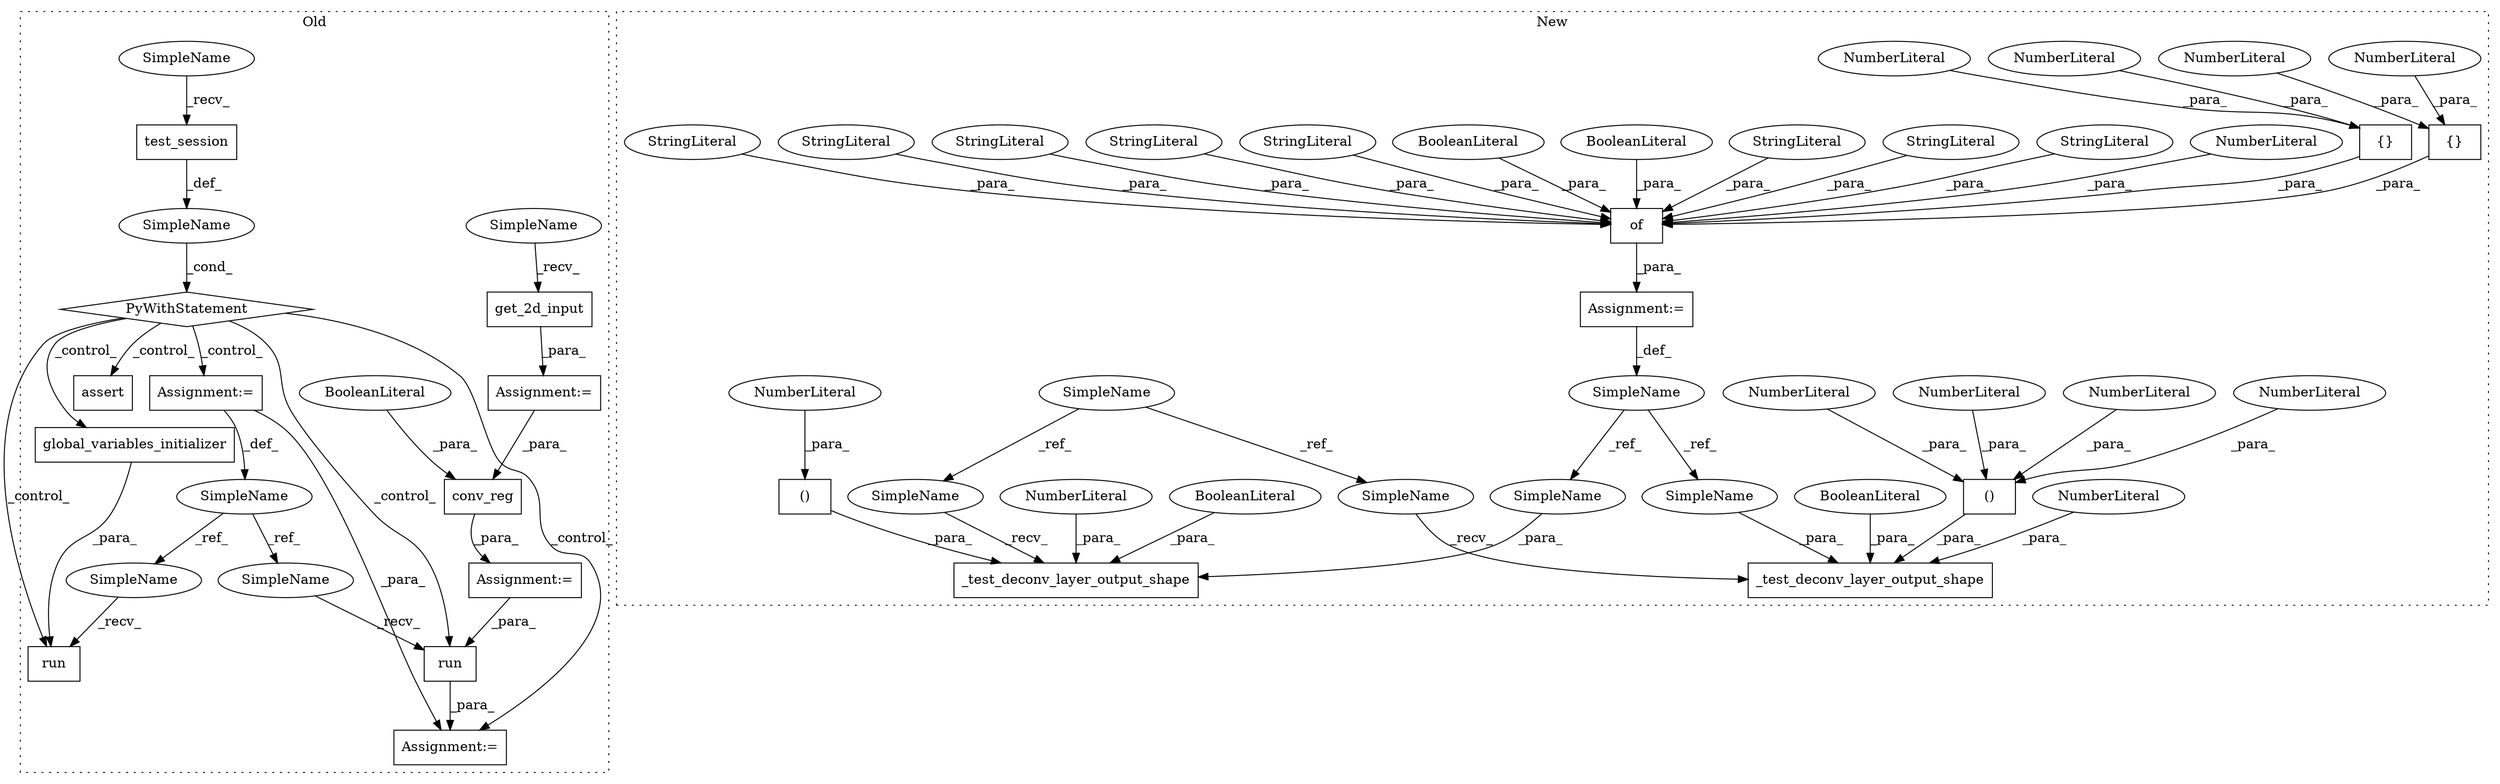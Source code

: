 digraph G {
subgraph cluster0 {
1 [label="get_2d_input" a="32" s="12256" l="14" shape="box"];
22 [label="test_session" a="32" s="12400" l="14" shape="box"];
23 [label="PyWithStatement" a="104" s="12385,12414" l="10,2" shape="diamond"];
26 [label="run" a="32" s="12511,12527" l="4,1" shape="box"];
27 [label="SimpleName" a="42" s="" l="" shape="ellipse"];
28 [label="run" a="32" s="12445,12490" l="4,1" shape="box"];
29 [label="global_variables_initializer" a="32" s="12460" l="30" shape="box"];
30 [label="assert" a="32" s="12541,12623" l="22,1" shape="box"];
31 [label="SimpleName" a="42" s="12428" l="4" shape="ellipse"];
35 [label="Assignment:=" a="7" s="12428" l="4" shape="box"];
36 [label="Assignment:=" a="7" s="12250" l="1" shape="box"];
37 [label="Assignment:=" a="7" s="12338" l="1" shape="box"];
38 [label="Assignment:=" a="7" s="12505" l="1" shape="box"];
43 [label="conv_reg" a="32" s="12339,12357" l="9,1" shape="box"];
45 [label="BooleanLiteral" a="9" s="12353" l="4" shape="ellipse"];
52 [label="SimpleName" a="42" s="12395" l="4" shape="ellipse"];
53 [label="SimpleName" a="42" s="12251" l="4" shape="ellipse"];
54 [label="SimpleName" a="42" s="12440" l="4" shape="ellipse"];
55 [label="SimpleName" a="42" s="12506" l="4" shape="ellipse"];
label = "Old";
style="dotted";
}
subgraph cluster1 {
2 [label="_test_deconv_layer_output_shape" a="32" s="11445,11549" l="32,1" shape="box"];
3 [label="()" a="106" s="11496" l="46" shape="box"];
4 [label="NumberLiteral" a="34" s="11477" l="1" shape="ellipse"];
5 [label="NumberLiteral" a="34" s="11510" l="2" shape="ellipse"];
6 [label="NumberLiteral" a="34" s="11540" l="2" shape="ellipse"];
7 [label="NumberLiteral" a="34" s="11525" l="2" shape="ellipse"];
8 [label="NumberLiteral" a="34" s="11496" l="1" shape="ellipse"];
9 [label="{}" a="4" s="11188,11192" l="1,1" shape="box"];
10 [label="NumberLiteral" a="34" s="11189" l="1" shape="ellipse"];
11 [label="{}" a="4" s="11212,11216" l="1,1" shape="box"];
12 [label="NumberLiteral" a="34" s="11213" l="1" shape="ellipse"];
13 [label="NumberLiteral" a="34" s="11215" l="1" shape="ellipse"];
14 [label="_test_deconv_layer_output_shape" a="32" s="11330,11433" l="32,1" shape="box"];
15 [label="()" a="106" s="11381" l="46" shape="box"];
16 [label="NumberLiteral" a="34" s="11410" l="2" shape="ellipse"];
17 [label="NumberLiteral" a="34" s="11191" l="1" shape="ellipse"];
18 [label="NumberLiteral" a="34" s="11362" l="1" shape="ellipse"];
19 [label="of" a="32" s="11143,11318" l="3,1" shape="box"];
20 [label="NumberLiteral" a="34" s="11162" l="2" shape="ellipse"];
21 [label="SimpleName" a="42" s="11065" l="4" shape="ellipse"];
24 [label="BooleanLiteral" a="9" s="11544" l="5" shape="ellipse"];
25 [label="BooleanLiteral" a="9" s="11429" l="4" shape="ellipse"];
32 [label="StringLiteral" a="45" s="11251" l="11" shape="ellipse"];
33 [label="StringLiteral" a="45" s="11218" l="11" shape="ellipse"];
34 [label="StringLiteral" a="45" s="11165" l="13" shape="ellipse"];
39 [label="BooleanLiteral" a="9" s="11230" l="5" shape="ellipse"];
40 [label="BooleanLiteral" a="9" s="11246" l="4" shape="ellipse"];
41 [label="StringLiteral" a="45" s="11194" l="8" shape="ellipse"];
42 [label="StringLiteral" a="45" s="11270" l="15" shape="ellipse"];
44 [label="StringLiteral" a="45" s="11236" l="9" shape="ellipse"];
46 [label="SimpleName" a="42" s="11127" l="11" shape="ellipse"];
47 [label="Assignment:=" a="7" s="11138" l="1" shape="box"];
48 [label="StringLiteral" a="45" s="11263" l="6" shape="ellipse"];
49 [label="StringLiteral" a="45" s="11146" l="15" shape="ellipse"];
50 [label="SimpleName" a="42" s="11325" l="4" shape="ellipse"];
51 [label="SimpleName" a="42" s="11440" l="4" shape="ellipse"];
56 [label="SimpleName" a="42" s="11364" l="11" shape="ellipse"];
57 [label="SimpleName" a="42" s="11479" l="11" shape="ellipse"];
label = "New";
style="dotted";
}
1 -> 36 [label="_para_"];
3 -> 2 [label="_para_"];
4 -> 2 [label="_para_"];
5 -> 3 [label="_para_"];
6 -> 3 [label="_para_"];
7 -> 3 [label="_para_"];
8 -> 3 [label="_para_"];
9 -> 19 [label="_para_"];
10 -> 9 [label="_para_"];
11 -> 19 [label="_para_"];
12 -> 11 [label="_para_"];
13 -> 11 [label="_para_"];
15 -> 14 [label="_para_"];
16 -> 15 [label="_para_"];
17 -> 9 [label="_para_"];
18 -> 14 [label="_para_"];
19 -> 47 [label="_para_"];
20 -> 19 [label="_para_"];
21 -> 50 [label="_ref_"];
21 -> 51 [label="_ref_"];
22 -> 27 [label="_def_"];
23 -> 29 [label="_control_"];
23 -> 35 [label="_control_"];
23 -> 28 [label="_control_"];
23 -> 26 [label="_control_"];
23 -> 30 [label="_control_"];
23 -> 38 [label="_control_"];
24 -> 2 [label="_para_"];
25 -> 14 [label="_para_"];
26 -> 38 [label="_para_"];
27 -> 23 [label="_cond_"];
29 -> 28 [label="_para_"];
31 -> 55 [label="_ref_"];
31 -> 54 [label="_ref_"];
32 -> 19 [label="_para_"];
33 -> 19 [label="_para_"];
34 -> 19 [label="_para_"];
35 -> 38 [label="_para_"];
35 -> 31 [label="_def_"];
36 -> 43 [label="_para_"];
37 -> 26 [label="_para_"];
39 -> 19 [label="_para_"];
40 -> 19 [label="_para_"];
41 -> 19 [label="_para_"];
42 -> 19 [label="_para_"];
43 -> 37 [label="_para_"];
44 -> 19 [label="_para_"];
45 -> 43 [label="_para_"];
46 -> 56 [label="_ref_"];
46 -> 57 [label="_ref_"];
47 -> 46 [label="_def_"];
48 -> 19 [label="_para_"];
49 -> 19 [label="_para_"];
50 -> 14 [label="_recv_"];
51 -> 2 [label="_recv_"];
52 -> 22 [label="_recv_"];
53 -> 1 [label="_recv_"];
54 -> 28 [label="_recv_"];
55 -> 26 [label="_recv_"];
56 -> 14 [label="_para_"];
57 -> 2 [label="_para_"];
}